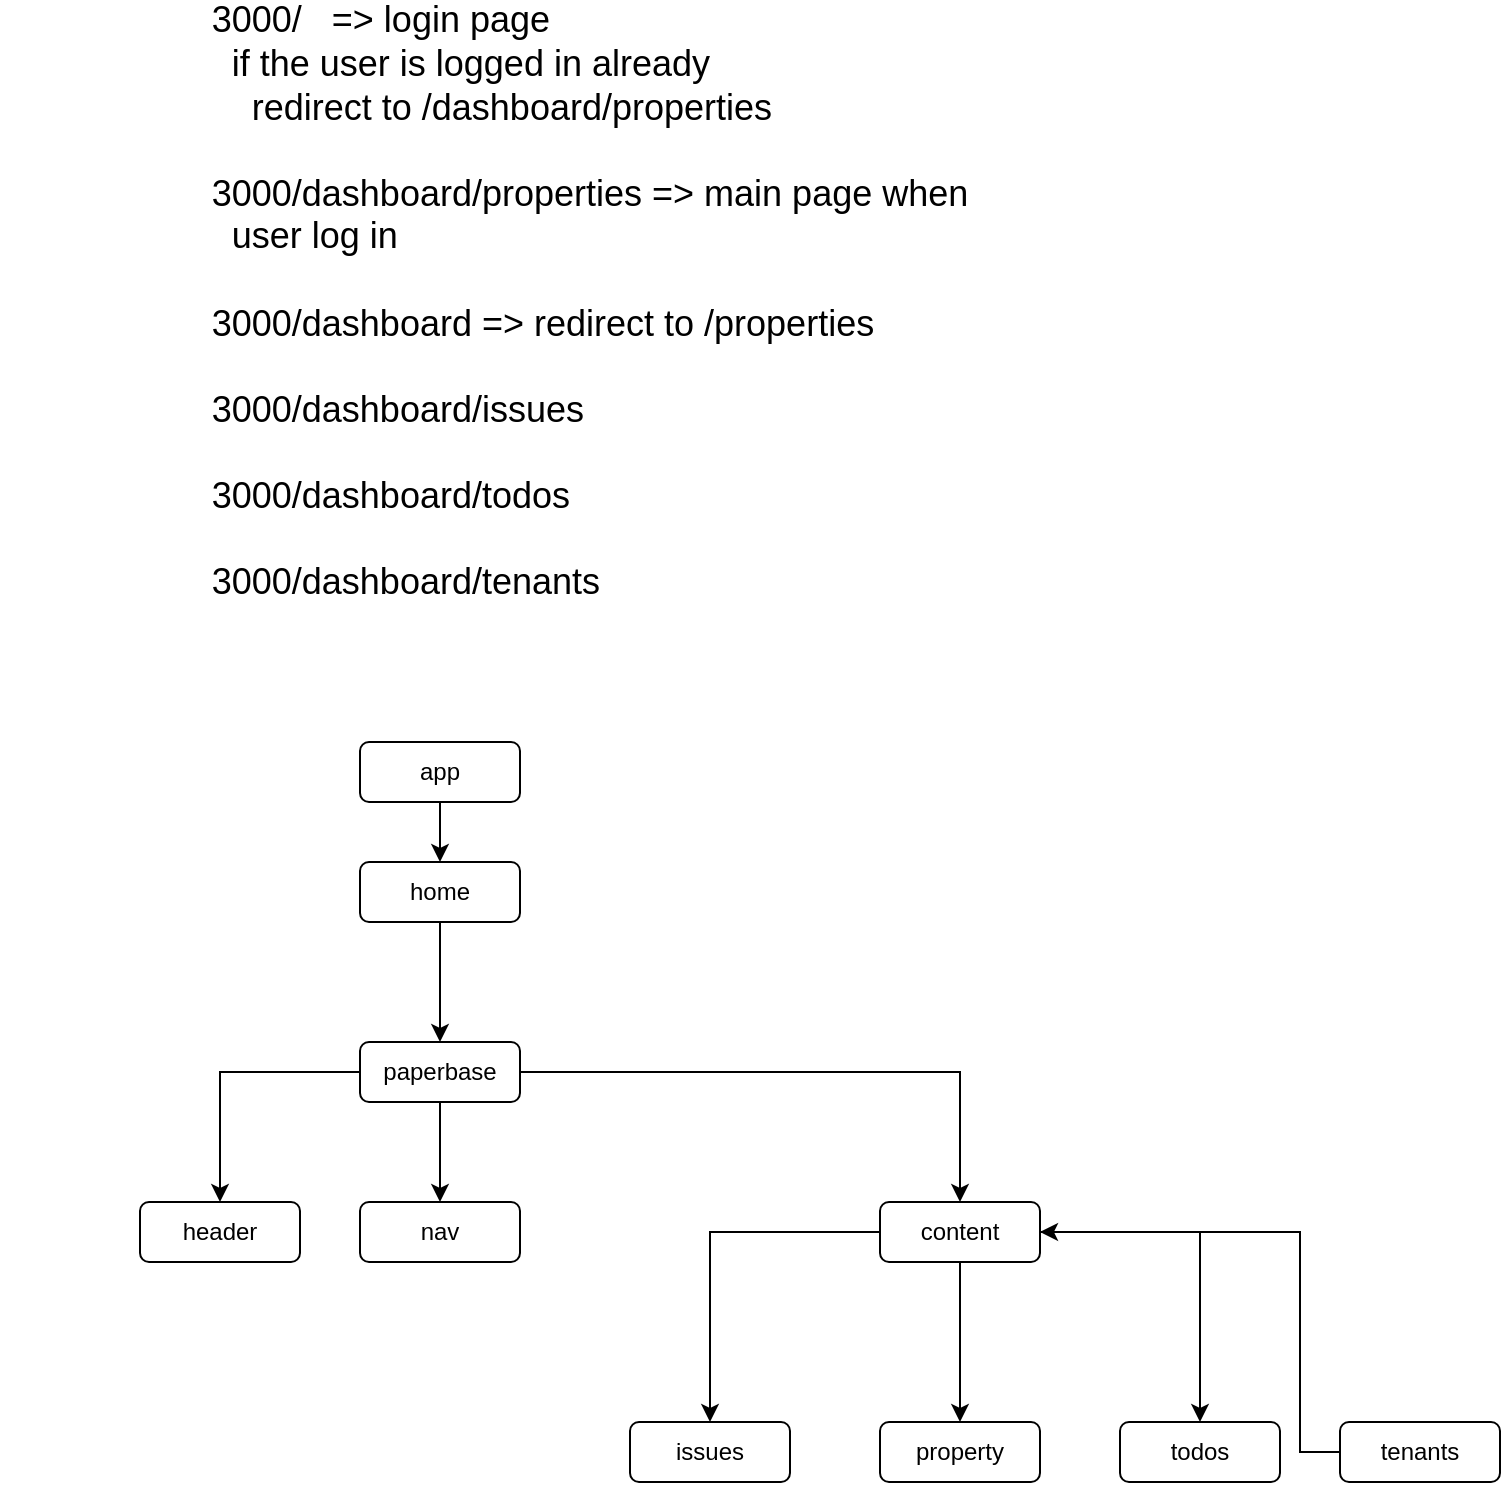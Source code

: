 <mxfile version="12.9.11" type="device"><diagram id="OwoWJnb3DQmrCupV6mKC" name="Page-1"><mxGraphModel dx="1355" dy="757" grid="1" gridSize="10" guides="1" tooltips="1" connect="1" arrows="1" fold="1" page="1" pageScale="1" pageWidth="850" pageHeight="1100" math="0" shadow="0"><root><mxCell id="0"/><mxCell id="1" parent="0"/><mxCell id="vVZMWPxq0qu8JTPzbI6L-1" value="&lt;div style=&quot;text-align: justify&quot;&gt;&lt;span style=&quot;font-size: 18px&quot;&gt;3000/&amp;nbsp; &amp;nbsp;=&amp;gt; login page&lt;/span&gt;&lt;/div&gt;&lt;div style=&quot;text-align: justify&quot;&gt;&lt;span style=&quot;font-size: 18px&quot;&gt;&amp;nbsp; if the user is logged in already&lt;/span&gt;&lt;/div&gt;&lt;div style=&quot;text-align: justify&quot;&gt;&lt;span style=&quot;font-size: 18px&quot;&gt;&amp;nbsp; &amp;nbsp; redirect to /dashboard/properties&lt;/span&gt;&lt;/div&gt;&lt;div style=&quot;text-align: justify&quot;&gt;&lt;span style=&quot;font-size: 18px&quot;&gt;&lt;br&gt;&lt;/span&gt;&lt;/div&gt;&lt;div style=&quot;text-align: justify&quot;&gt;&lt;span style=&quot;font-size: 18px&quot;&gt;3000/dashboard/properties =&amp;gt; main page when&lt;/span&gt;&lt;/div&gt;&lt;div style=&quot;text-align: justify&quot;&gt;&lt;span style=&quot;font-size: 18px&quot;&gt;&amp;nbsp; user log in&lt;/span&gt;&lt;/div&gt;&lt;div style=&quot;text-align: justify&quot;&gt;&lt;span style=&quot;font-size: 18px&quot;&gt;&lt;br&gt;&lt;/span&gt;&lt;/div&gt;&lt;div style=&quot;text-align: justify&quot;&gt;&lt;span style=&quot;font-size: 18px&quot;&gt;3000/dashboard =&amp;gt; redirect to /properties&lt;/span&gt;&lt;/div&gt;&lt;div style=&quot;text-align: justify&quot;&gt;&lt;span style=&quot;font-size: 18px&quot;&gt;&lt;br&gt;&lt;/span&gt;&lt;/div&gt;&lt;div style=&quot;text-align: justify&quot;&gt;&lt;span style=&quot;font-size: 18px&quot;&gt;3000/dashboard/issues&lt;/span&gt;&lt;/div&gt;&lt;div style=&quot;text-align: justify&quot;&gt;&lt;span style=&quot;font-size: 18px&quot;&gt;&lt;br&gt;&lt;/span&gt;&lt;/div&gt;&lt;div style=&quot;text-align: justify&quot;&gt;&lt;span style=&quot;font-size: 18px&quot;&gt;3000/dashboard/todos&lt;/span&gt;&lt;/div&gt;&lt;div style=&quot;text-align: justify&quot;&gt;&lt;span style=&quot;font-size: 18px&quot;&gt;&lt;br&gt;&lt;/span&gt;&lt;/div&gt;&lt;div style=&quot;text-align: justify&quot;&gt;&lt;span style=&quot;font-size: 18px&quot;&gt;3000/dashboard/tenants&lt;/span&gt;&lt;/div&gt;" style="text;html=1;strokeColor=none;fillColor=none;align=center;verticalAlign=middle;whiteSpace=wrap;rounded=0;" vertex="1" parent="1"><mxGeometry x="70" y="80" width="590" height="300" as="geometry"/></mxCell><mxCell id="vVZMWPxq0qu8JTPzbI6L-8" style="edgeStyle=orthogonalEdgeStyle;rounded=0;orthogonalLoop=1;jettySize=auto;html=1;entryX=0.5;entryY=0;entryDx=0;entryDy=0;" edge="1" parent="1" source="vVZMWPxq0qu8JTPzbI6L-2" target="vVZMWPxq0qu8JTPzbI6L-3"><mxGeometry relative="1" as="geometry"><mxPoint x="300" y="500" as="targetPoint"/></mxGeometry></mxCell><mxCell id="vVZMWPxq0qu8JTPzbI6L-2" value="app" style="rounded=1;whiteSpace=wrap;html=1;" vertex="1" parent="1"><mxGeometry x="250" y="450" width="80" height="30" as="geometry"/></mxCell><mxCell id="vVZMWPxq0qu8JTPzbI6L-9" style="edgeStyle=orthogonalEdgeStyle;rounded=0;orthogonalLoop=1;jettySize=auto;html=1;" edge="1" parent="1" source="vVZMWPxq0qu8JTPzbI6L-3" target="vVZMWPxq0qu8JTPzbI6L-4"><mxGeometry relative="1" as="geometry"/></mxCell><mxCell id="vVZMWPxq0qu8JTPzbI6L-3" value="home" style="rounded=1;whiteSpace=wrap;html=1;" vertex="1" parent="1"><mxGeometry x="250" y="510" width="80" height="30" as="geometry"/></mxCell><mxCell id="vVZMWPxq0qu8JTPzbI6L-13" style="edgeStyle=orthogonalEdgeStyle;rounded=0;orthogonalLoop=1;jettySize=auto;html=1;" edge="1" parent="1" source="vVZMWPxq0qu8JTPzbI6L-4" target="vVZMWPxq0qu8JTPzbI6L-12"><mxGeometry relative="1" as="geometry"/></mxCell><mxCell id="vVZMWPxq0qu8JTPzbI6L-14" style="edgeStyle=orthogonalEdgeStyle;rounded=0;orthogonalLoop=1;jettySize=auto;html=1;" edge="1" parent="1" source="vVZMWPxq0qu8JTPzbI6L-4" target="vVZMWPxq0qu8JTPzbI6L-11"><mxGeometry relative="1" as="geometry"/></mxCell><mxCell id="vVZMWPxq0qu8JTPzbI6L-15" style="edgeStyle=orthogonalEdgeStyle;rounded=0;orthogonalLoop=1;jettySize=auto;html=1;entryX=0.5;entryY=0;entryDx=0;entryDy=0;" edge="1" parent="1" source="vVZMWPxq0qu8JTPzbI6L-4" target="vVZMWPxq0qu8JTPzbI6L-10"><mxGeometry relative="1" as="geometry"/></mxCell><mxCell id="vVZMWPxq0qu8JTPzbI6L-4" value="paperbase" style="rounded=1;whiteSpace=wrap;html=1;" vertex="1" parent="1"><mxGeometry x="250" y="600" width="80" height="30" as="geometry"/></mxCell><mxCell id="vVZMWPxq0qu8JTPzbI6L-10" value="header" style="rounded=1;whiteSpace=wrap;html=1;" vertex="1" parent="1"><mxGeometry x="140" y="680" width="80" height="30" as="geometry"/></mxCell><mxCell id="vVZMWPxq0qu8JTPzbI6L-11" value="nav" style="rounded=1;whiteSpace=wrap;html=1;" vertex="1" parent="1"><mxGeometry x="250" y="680" width="80" height="30" as="geometry"/></mxCell><mxCell id="vVZMWPxq0qu8JTPzbI6L-17" value="" style="edgeStyle=orthogonalEdgeStyle;rounded=0;orthogonalLoop=1;jettySize=auto;html=1;" edge="1" parent="1" source="vVZMWPxq0qu8JTPzbI6L-12" target="vVZMWPxq0qu8JTPzbI6L-16"><mxGeometry relative="1" as="geometry"/></mxCell><mxCell id="vVZMWPxq0qu8JTPzbI6L-19" value="" style="edgeStyle=orthogonalEdgeStyle;rounded=0;orthogonalLoop=1;jettySize=auto;html=1;" edge="1" parent="1" source="vVZMWPxq0qu8JTPzbI6L-12" target="vVZMWPxq0qu8JTPzbI6L-18"><mxGeometry relative="1" as="geometry"/></mxCell><mxCell id="vVZMWPxq0qu8JTPzbI6L-21" value="" style="edgeStyle=orthogonalEdgeStyle;rounded=0;orthogonalLoop=1;jettySize=auto;html=1;" edge="1" parent="1" source="vVZMWPxq0qu8JTPzbI6L-12" target="vVZMWPxq0qu8JTPzbI6L-20"><mxGeometry relative="1" as="geometry"/></mxCell><mxCell id="vVZMWPxq0qu8JTPzbI6L-12" value="content" style="rounded=1;whiteSpace=wrap;html=1;" vertex="1" parent="1"><mxGeometry x="510" y="680" width="80" height="30" as="geometry"/></mxCell><mxCell id="vVZMWPxq0qu8JTPzbI6L-20" value="todos" style="rounded=1;whiteSpace=wrap;html=1;" vertex="1" parent="1"><mxGeometry x="630" y="790" width="80" height="30" as="geometry"/></mxCell><mxCell id="vVZMWPxq0qu8JTPzbI6L-18" value="issues" style="rounded=1;whiteSpace=wrap;html=1;" vertex="1" parent="1"><mxGeometry x="385" y="790" width="80" height="30" as="geometry"/></mxCell><mxCell id="vVZMWPxq0qu8JTPzbI6L-16" value="property" style="rounded=1;whiteSpace=wrap;html=1;" vertex="1" parent="1"><mxGeometry x="510" y="790" width="80" height="30" as="geometry"/></mxCell><mxCell id="vVZMWPxq0qu8JTPzbI6L-23" style="edgeStyle=orthogonalEdgeStyle;rounded=0;orthogonalLoop=1;jettySize=auto;html=1;entryX=1;entryY=0.5;entryDx=0;entryDy=0;" edge="1" parent="1" source="vVZMWPxq0qu8JTPzbI6L-22" target="vVZMWPxq0qu8JTPzbI6L-12"><mxGeometry relative="1" as="geometry"><Array as="points"><mxPoint x="720" y="805"/><mxPoint x="720" y="695"/></Array></mxGeometry></mxCell><mxCell id="vVZMWPxq0qu8JTPzbI6L-22" value="tenants" style="rounded=1;whiteSpace=wrap;html=1;" vertex="1" parent="1"><mxGeometry x="740" y="790" width="80" height="30" as="geometry"/></mxCell></root></mxGraphModel></diagram></mxfile>